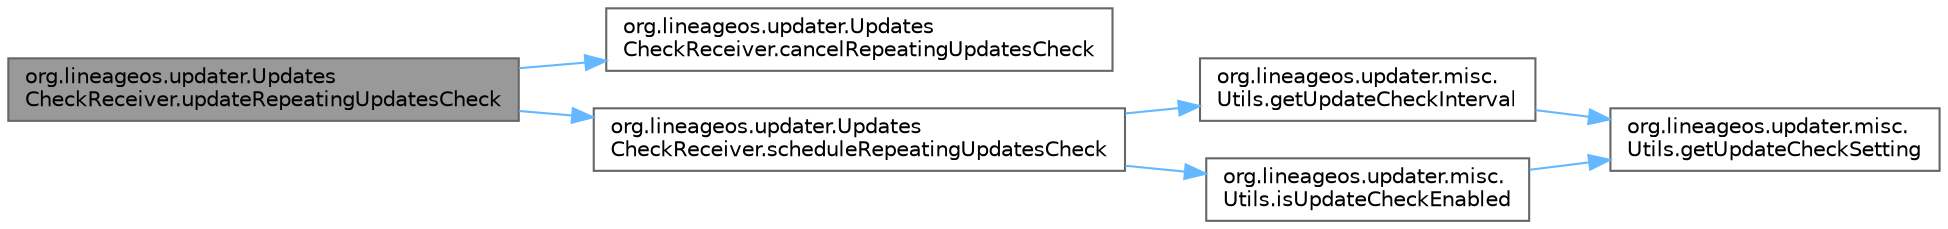 digraph "org.lineageos.updater.UpdatesCheckReceiver.updateRepeatingUpdatesCheck"
{
 // LATEX_PDF_SIZE
  bgcolor="transparent";
  edge [fontname=Helvetica,fontsize=10,labelfontname=Helvetica,labelfontsize=10];
  node [fontname=Helvetica,fontsize=10,shape=box,height=0.2,width=0.4];
  rankdir="LR";
  Node1 [label="org.lineageos.updater.Updates\lCheckReceiver.updateRepeatingUpdatesCheck",height=0.2,width=0.4,color="gray40", fillcolor="grey60", style="filled", fontcolor="black",tooltip=" "];
  Node1 -> Node2 [color="steelblue1",style="solid"];
  Node2 [label="org.lineageos.updater.Updates\lCheckReceiver.cancelRepeatingUpdatesCheck",height=0.2,width=0.4,color="grey40", fillcolor="white", style="filled",URL="$classorg_1_1lineageos_1_1updater_1_1_updates_check_receiver.html#a1ad4f58e8174f04128f113b04fd9fd10",tooltip=" "];
  Node1 -> Node3 [color="steelblue1",style="solid"];
  Node3 [label="org.lineageos.updater.Updates\lCheckReceiver.scheduleRepeatingUpdatesCheck",height=0.2,width=0.4,color="grey40", fillcolor="white", style="filled",URL="$classorg_1_1lineageos_1_1updater_1_1_updates_check_receiver.html#aa623fc731cd631e63b67db91bfd9982e",tooltip=" "];
  Node3 -> Node4 [color="steelblue1",style="solid"];
  Node4 [label="org.lineageos.updater.misc.\lUtils.getUpdateCheckInterval",height=0.2,width=0.4,color="grey40", fillcolor="white", style="filled",URL="$classorg_1_1lineageos_1_1updater_1_1misc_1_1_utils.html#a12c5e178901cb8ad981762407fb447bd",tooltip=" "];
  Node4 -> Node5 [color="steelblue1",style="solid"];
  Node5 [label="org.lineageos.updater.misc.\lUtils.getUpdateCheckSetting",height=0.2,width=0.4,color="grey40", fillcolor="white", style="filled",URL="$classorg_1_1lineageos_1_1updater_1_1misc_1_1_utils.html#a9a506fbaf0591eca9cd8d2e53c6ea07a",tooltip=" "];
  Node3 -> Node6 [color="steelblue1",style="solid"];
  Node6 [label="org.lineageos.updater.misc.\lUtils.isUpdateCheckEnabled",height=0.2,width=0.4,color="grey40", fillcolor="white", style="filled",URL="$classorg_1_1lineageos_1_1updater_1_1misc_1_1_utils.html#a89fa75039cec0415fd7fc3b49b21b6b8",tooltip=" "];
  Node6 -> Node5 [color="steelblue1",style="solid"];
}
